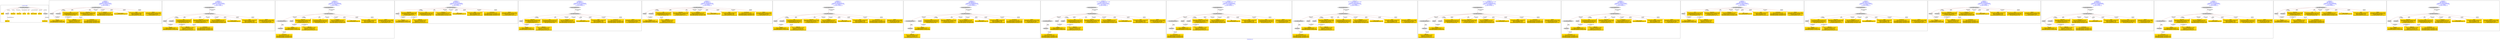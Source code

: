 digraph n0 {
fontcolor="blue"
remincross="true"
label="s29-gilcrease.csv"
subgraph cluster_0 {
label="1-correct model"
n2[style="filled",color="white",fillcolor="lightgray",label="CulturalHeritageObject1"];
n3[shape="plaintext",style="filled",fillcolor="gold",label="Dated"];
n4[style="filled",color="white",fillcolor="lightgray",label="Person1"];
n5[shape="plaintext",style="filled",fillcolor="gold",label="Description"];
n6[shape="plaintext",style="filled",fillcolor="gold",label="Dimensions"];
n7[shape="plaintext",style="filled",fillcolor="gold",label="Medium"];
n8[shape="plaintext",style="filled",fillcolor="gold",label="Title"];
n9[shape="plaintext",style="filled",fillcolor="gold",label="Object Number"];
n10[shape="plaintext",style="filled",fillcolor="gold",label="ObjectID"];
n11[style="filled",color="white",fillcolor="lightgray",label="Concept1"];
n12[shape="plaintext",style="filled",fillcolor="gold",label="Alpha Sort"];
n13[shape="plaintext",style="filled",fillcolor="gold",label="Classification"];
}
subgraph cluster_1 {
label="candidate 0\nlink coherence:1.0\nnode coherence:1.0\nconfidence:0.5190922557334037\nmapping score:0.617475196355579\ncost:10.99998\n-precision:0.55-recall:0.55"
n15[style="filled",color="white",fillcolor="lightgray",label="CulturalHeritageObject1"];
n16[style="filled",color="white",fillcolor="lightgray",label="Person1"];
n17[style="filled",color="white",fillcolor="lightgray",label="Document1"];
n18[shape="plaintext",style="filled",fillcolor="gold",label="Title\n[CulturalHeritageObject,description,0.334]\n[CulturalHeritageObject,title,0.265]\n[CulturalHeritageObject,provenance,0.207]\n[Document,classLink,0.194]"];
n19[shape="plaintext",style="filled",fillcolor="gold",label="ObjectID\n[Person,dateOfDeath,0.837]\n[CulturalHeritageObject,created,0.083]\n[CulturalHeritageObject,provenance,0.08]"];
n20[shape="plaintext",style="filled",fillcolor="gold",label="Description\n[CulturalHeritageObject,description,0.451]\n[CulturalHeritageObject,medium,0.256]\n[Document,classLink,0.152]\n[CulturalHeritageObject,title,0.141]"];
n21[shape="plaintext",style="filled",fillcolor="gold",label="Dimensions\n[CulturalHeritageObject,extent,0.927]\n[Person,nameOfThePerson,0.057]\n[CulturalHeritageObject,provenance,0.009]\n[CulturalHeritageObject,description,0.007]"];
n22[shape="plaintext",style="filled",fillcolor="gold",label="Alpha Sort\n[Person,nameOfThePerson,0.484]\n[Document,classLink,0.243]\n[WebResource,classLink,0.162]\n[CulturalHeritageObject,provenance,0.112]"];
n23[shape="plaintext",style="filled",fillcolor="gold",label="Object Number\n[CulturalHeritageObject,extent,1.0]"];
n24[shape="plaintext",style="filled",fillcolor="gold",label="Dated\n[CulturalHeritageObject,created,0.425]\n[Person,dateOfDeath,0.299]\n[Person,dateOfBirth,0.236]\n[CulturalHeritageObject,description,0.04]"];
n25[shape="plaintext",style="filled",fillcolor="gold",label="Classification\n[Document,classLink,0.264]\n[CulturalHeritageObject,provenance,0.263]\n[CulturalHeritageObject,rightsHolder,0.241]\n[CulturalHeritageObject,description,0.232]"];
n26[shape="plaintext",style="filled",fillcolor="gold",label="Medium\n[CulturalHeritageObject,medium,0.938]\n[CulturalHeritageObject,description,0.052]\n[Concept,prefLabel,0.005]\n[CulturalHeritageObject,extent,0.005]"];
}
subgraph cluster_2 {
label="candidate 1\nlink coherence:1.0\nnode coherence:1.0\nconfidence:0.5190922557334037\nmapping score:0.617475196355579\ncost:11.99998\n-precision:0.5-recall:0.55"
n28[style="filled",color="white",fillcolor="lightgray",label="CulturalHeritageObject1"];
n29[style="filled",color="white",fillcolor="lightgray",label="Person1"];
n30[style="filled",color="white",fillcolor="lightgray",label="Document1"];
n31[style="filled",color="white",fillcolor="lightgray",label="EuropeanaAggregation1"];
n32[shape="plaintext",style="filled",fillcolor="gold",label="Title\n[CulturalHeritageObject,description,0.334]\n[CulturalHeritageObject,title,0.265]\n[CulturalHeritageObject,provenance,0.207]\n[Document,classLink,0.194]"];
n33[shape="plaintext",style="filled",fillcolor="gold",label="ObjectID\n[Person,dateOfDeath,0.837]\n[CulturalHeritageObject,created,0.083]\n[CulturalHeritageObject,provenance,0.08]"];
n34[shape="plaintext",style="filled",fillcolor="gold",label="Description\n[CulturalHeritageObject,description,0.451]\n[CulturalHeritageObject,medium,0.256]\n[Document,classLink,0.152]\n[CulturalHeritageObject,title,0.141]"];
n35[shape="plaintext",style="filled",fillcolor="gold",label="Dimensions\n[CulturalHeritageObject,extent,0.927]\n[Person,nameOfThePerson,0.057]\n[CulturalHeritageObject,provenance,0.009]\n[CulturalHeritageObject,description,0.007]"];
n36[shape="plaintext",style="filled",fillcolor="gold",label="Alpha Sort\n[Person,nameOfThePerson,0.484]\n[Document,classLink,0.243]\n[WebResource,classLink,0.162]\n[CulturalHeritageObject,provenance,0.112]"];
n37[shape="plaintext",style="filled",fillcolor="gold",label="Object Number\n[CulturalHeritageObject,extent,1.0]"];
n38[shape="plaintext",style="filled",fillcolor="gold",label="Dated\n[CulturalHeritageObject,created,0.425]\n[Person,dateOfDeath,0.299]\n[Person,dateOfBirth,0.236]\n[CulturalHeritageObject,description,0.04]"];
n39[shape="plaintext",style="filled",fillcolor="gold",label="Classification\n[Document,classLink,0.264]\n[CulturalHeritageObject,provenance,0.263]\n[CulturalHeritageObject,rightsHolder,0.241]\n[CulturalHeritageObject,description,0.232]"];
n40[shape="plaintext",style="filled",fillcolor="gold",label="Medium\n[CulturalHeritageObject,medium,0.938]\n[CulturalHeritageObject,description,0.052]\n[Concept,prefLabel,0.005]\n[CulturalHeritageObject,extent,0.005]"];
}
subgraph cluster_3 {
label="candidate 10\nlink coherence:1.0\nnode coherence:1.0\nconfidence:0.4923225949840356\nmapping score:0.6085519761057896\ncost:12.99998\n-precision:0.31-recall:0.36"
n42[style="filled",color="white",fillcolor="lightgray",label="CulturalHeritageObject1"];
n43[style="filled",color="white",fillcolor="lightgray",label="CulturalHeritageObject2"];
n44[style="filled",color="white",fillcolor="lightgray",label="Person1"];
n45[style="filled",color="white",fillcolor="lightgray",label="Document2"];
n46[style="filled",color="white",fillcolor="lightgray",label="EuropeanaAggregation1"];
n47[shape="plaintext",style="filled",fillcolor="gold",label="Description\n[CulturalHeritageObject,description,0.451]\n[CulturalHeritageObject,medium,0.256]\n[Document,classLink,0.152]\n[CulturalHeritageObject,title,0.141]"];
n48[shape="plaintext",style="filled",fillcolor="gold",label="ObjectID\n[Person,dateOfDeath,0.837]\n[CulturalHeritageObject,created,0.083]\n[CulturalHeritageObject,provenance,0.08]"];
n49[shape="plaintext",style="filled",fillcolor="gold",label="Title\n[CulturalHeritageObject,description,0.334]\n[CulturalHeritageObject,title,0.265]\n[CulturalHeritageObject,provenance,0.207]\n[Document,classLink,0.194]"];
n50[shape="plaintext",style="filled",fillcolor="gold",label="Dimensions\n[CulturalHeritageObject,extent,0.927]\n[Person,nameOfThePerson,0.057]\n[CulturalHeritageObject,provenance,0.009]\n[CulturalHeritageObject,description,0.007]"];
n51[shape="plaintext",style="filled",fillcolor="gold",label="Alpha Sort\n[Person,nameOfThePerson,0.484]\n[Document,classLink,0.243]\n[WebResource,classLink,0.162]\n[CulturalHeritageObject,provenance,0.112]"];
n52[shape="plaintext",style="filled",fillcolor="gold",label="Classification\n[Document,classLink,0.264]\n[CulturalHeritageObject,provenance,0.263]\n[CulturalHeritageObject,rightsHolder,0.241]\n[CulturalHeritageObject,description,0.232]"];
n53[shape="plaintext",style="filled",fillcolor="gold",label="Object Number\n[CulturalHeritageObject,extent,1.0]"];
n54[shape="plaintext",style="filled",fillcolor="gold",label="Dated\n[CulturalHeritageObject,created,0.425]\n[Person,dateOfDeath,0.299]\n[Person,dateOfBirth,0.236]\n[CulturalHeritageObject,description,0.04]"];
n55[shape="plaintext",style="filled",fillcolor="gold",label="Medium\n[CulturalHeritageObject,medium,0.938]\n[CulturalHeritageObject,description,0.052]\n[Concept,prefLabel,0.005]\n[CulturalHeritageObject,extent,0.005]"];
}
subgraph cluster_4 {
label="candidate 11\nlink coherence:1.0\nnode coherence:1.0\nconfidence:0.49227159133548465\nmapping score:0.6270534934081246\ncost:9.99998\n-precision:0.4-recall:0.36"
n57[style="filled",color="white",fillcolor="lightgray",label="CulturalHeritageObject1"];
n58[style="filled",color="white",fillcolor="lightgray",label="Person1"];
n59[shape="plaintext",style="filled",fillcolor="gold",label="Description\n[CulturalHeritageObject,description,0.451]\n[CulturalHeritageObject,medium,0.256]\n[Document,classLink,0.152]\n[CulturalHeritageObject,title,0.141]"];
n60[shape="plaintext",style="filled",fillcolor="gold",label="ObjectID\n[Person,dateOfDeath,0.837]\n[CulturalHeritageObject,created,0.083]\n[CulturalHeritageObject,provenance,0.08]"];
n61[shape="plaintext",style="filled",fillcolor="gold",label="Title\n[CulturalHeritageObject,description,0.334]\n[CulturalHeritageObject,title,0.265]\n[CulturalHeritageObject,provenance,0.207]\n[Document,classLink,0.194]"];
n62[shape="plaintext",style="filled",fillcolor="gold",label="Dimensions\n[CulturalHeritageObject,extent,0.927]\n[Person,nameOfThePerson,0.057]\n[CulturalHeritageObject,provenance,0.009]\n[CulturalHeritageObject,description,0.007]"];
n63[shape="plaintext",style="filled",fillcolor="gold",label="Alpha Sort\n[Person,nameOfThePerson,0.484]\n[Document,classLink,0.243]\n[WebResource,classLink,0.162]\n[CulturalHeritageObject,provenance,0.112]"];
n64[shape="plaintext",style="filled",fillcolor="gold",label="Object Number\n[CulturalHeritageObject,extent,1.0]"];
n65[shape="plaintext",style="filled",fillcolor="gold",label="Dated\n[CulturalHeritageObject,created,0.425]\n[Person,dateOfDeath,0.299]\n[Person,dateOfBirth,0.236]\n[CulturalHeritageObject,description,0.04]"];
n66[shape="plaintext",style="filled",fillcolor="gold",label="Classification\n[Document,classLink,0.264]\n[CulturalHeritageObject,provenance,0.263]\n[CulturalHeritageObject,rightsHolder,0.241]\n[CulturalHeritageObject,description,0.232]"];
n67[shape="plaintext",style="filled",fillcolor="gold",label="Medium\n[CulturalHeritageObject,medium,0.938]\n[CulturalHeritageObject,description,0.052]\n[Concept,prefLabel,0.005]\n[CulturalHeritageObject,extent,0.005]"];
}
subgraph cluster_5 {
label="candidate 12\nlink coherence:1.0\nnode coherence:1.0\nconfidence:0.49227159133548465\nmapping score:0.6270534934081246\ncost:10.99998\n-precision:0.36-recall:0.36"
n69[style="filled",color="white",fillcolor="lightgray",label="CulturalHeritageObject1"];
n70[style="filled",color="white",fillcolor="lightgray",label="Person1"];
n71[style="filled",color="white",fillcolor="lightgray",label="EuropeanaAggregation1"];
n72[shape="plaintext",style="filled",fillcolor="gold",label="Description\n[CulturalHeritageObject,description,0.451]\n[CulturalHeritageObject,medium,0.256]\n[Document,classLink,0.152]\n[CulturalHeritageObject,title,0.141]"];
n73[shape="plaintext",style="filled",fillcolor="gold",label="ObjectID\n[Person,dateOfDeath,0.837]\n[CulturalHeritageObject,created,0.083]\n[CulturalHeritageObject,provenance,0.08]"];
n74[shape="plaintext",style="filled",fillcolor="gold",label="Title\n[CulturalHeritageObject,description,0.334]\n[CulturalHeritageObject,title,0.265]\n[CulturalHeritageObject,provenance,0.207]\n[Document,classLink,0.194]"];
n75[shape="plaintext",style="filled",fillcolor="gold",label="Dimensions\n[CulturalHeritageObject,extent,0.927]\n[Person,nameOfThePerson,0.057]\n[CulturalHeritageObject,provenance,0.009]\n[CulturalHeritageObject,description,0.007]"];
n76[shape="plaintext",style="filled",fillcolor="gold",label="Alpha Sort\n[Person,nameOfThePerson,0.484]\n[Document,classLink,0.243]\n[WebResource,classLink,0.162]\n[CulturalHeritageObject,provenance,0.112]"];
n77[shape="plaintext",style="filled",fillcolor="gold",label="Object Number\n[CulturalHeritageObject,extent,1.0]"];
n78[shape="plaintext",style="filled",fillcolor="gold",label="Dated\n[CulturalHeritageObject,created,0.425]\n[Person,dateOfDeath,0.299]\n[Person,dateOfBirth,0.236]\n[CulturalHeritageObject,description,0.04]"];
n79[shape="plaintext",style="filled",fillcolor="gold",label="Classification\n[Document,classLink,0.264]\n[CulturalHeritageObject,provenance,0.263]\n[CulturalHeritageObject,rightsHolder,0.241]\n[CulturalHeritageObject,description,0.232]"];
n80[shape="plaintext",style="filled",fillcolor="gold",label="Medium\n[CulturalHeritageObject,medium,0.938]\n[CulturalHeritageObject,description,0.052]\n[Concept,prefLabel,0.005]\n[CulturalHeritageObject,extent,0.005]"];
}
subgraph cluster_6 {
label="candidate 13\nlink coherence:1.0\nnode coherence:1.0\nconfidence:0.4921904813032495\nmapping score:0.6085079382121943\ncost:10.99998\n-precision:0.45-recall:0.45"
n82[style="filled",color="white",fillcolor="lightgray",label="CulturalHeritageObject1"];
n83[style="filled",color="white",fillcolor="lightgray",label="Person1"];
n84[style="filled",color="white",fillcolor="lightgray",label="Document1"];
n85[shape="plaintext",style="filled",fillcolor="gold",label="Title\n[CulturalHeritageObject,description,0.334]\n[CulturalHeritageObject,title,0.265]\n[CulturalHeritageObject,provenance,0.207]\n[Document,classLink,0.194]"];
n86[shape="plaintext",style="filled",fillcolor="gold",label="ObjectID\n[Person,dateOfDeath,0.837]\n[CulturalHeritageObject,created,0.083]\n[CulturalHeritageObject,provenance,0.08]"];
n87[shape="plaintext",style="filled",fillcolor="gold",label="Description\n[CulturalHeritageObject,description,0.451]\n[CulturalHeritageObject,medium,0.256]\n[Document,classLink,0.152]\n[CulturalHeritageObject,title,0.141]"];
n88[shape="plaintext",style="filled",fillcolor="gold",label="Dimensions\n[CulturalHeritageObject,extent,0.927]\n[Person,nameOfThePerson,0.057]\n[CulturalHeritageObject,provenance,0.009]\n[CulturalHeritageObject,description,0.007]"];
n89[shape="plaintext",style="filled",fillcolor="gold",label="Object Number\n[CulturalHeritageObject,extent,1.0]"];
n90[shape="plaintext",style="filled",fillcolor="gold",label="Dated\n[CulturalHeritageObject,created,0.425]\n[Person,dateOfDeath,0.299]\n[Person,dateOfBirth,0.236]\n[CulturalHeritageObject,description,0.04]"];
n91[shape="plaintext",style="filled",fillcolor="gold",label="Classification\n[Document,classLink,0.264]\n[CulturalHeritageObject,provenance,0.263]\n[CulturalHeritageObject,rightsHolder,0.241]\n[CulturalHeritageObject,description,0.232]"];
n92[shape="plaintext",style="filled",fillcolor="gold",label="Medium\n[CulturalHeritageObject,medium,0.938]\n[CulturalHeritageObject,description,0.052]\n[Concept,prefLabel,0.005]\n[CulturalHeritageObject,extent,0.005]"];
n93[shape="plaintext",style="filled",fillcolor="gold",label="Alpha Sort\n[Person,nameOfThePerson,0.484]\n[Document,classLink,0.243]\n[WebResource,classLink,0.162]\n[CulturalHeritageObject,provenance,0.112]"];
}
subgraph cluster_7 {
label="candidate 14\nlink coherence:1.0\nnode coherence:1.0\nconfidence:0.4921904813032495\nmapping score:0.6085079382121943\ncost:11.99998\n-precision:0.42-recall:0.45"
n95[style="filled",color="white",fillcolor="lightgray",label="CulturalHeritageObject1"];
n96[style="filled",color="white",fillcolor="lightgray",label="Person1"];
n97[style="filled",color="white",fillcolor="lightgray",label="Document1"];
n98[style="filled",color="white",fillcolor="lightgray",label="EuropeanaAggregation1"];
n99[shape="plaintext",style="filled",fillcolor="gold",label="Title\n[CulturalHeritageObject,description,0.334]\n[CulturalHeritageObject,title,0.265]\n[CulturalHeritageObject,provenance,0.207]\n[Document,classLink,0.194]"];
n100[shape="plaintext",style="filled",fillcolor="gold",label="ObjectID\n[Person,dateOfDeath,0.837]\n[CulturalHeritageObject,created,0.083]\n[CulturalHeritageObject,provenance,0.08]"];
n101[shape="plaintext",style="filled",fillcolor="gold",label="Description\n[CulturalHeritageObject,description,0.451]\n[CulturalHeritageObject,medium,0.256]\n[Document,classLink,0.152]\n[CulturalHeritageObject,title,0.141]"];
n102[shape="plaintext",style="filled",fillcolor="gold",label="Dimensions\n[CulturalHeritageObject,extent,0.927]\n[Person,nameOfThePerson,0.057]\n[CulturalHeritageObject,provenance,0.009]\n[CulturalHeritageObject,description,0.007]"];
n103[shape="plaintext",style="filled",fillcolor="gold",label="Object Number\n[CulturalHeritageObject,extent,1.0]"];
n104[shape="plaintext",style="filled",fillcolor="gold",label="Dated\n[CulturalHeritageObject,created,0.425]\n[Person,dateOfDeath,0.299]\n[Person,dateOfBirth,0.236]\n[CulturalHeritageObject,description,0.04]"];
n105[shape="plaintext",style="filled",fillcolor="gold",label="Classification\n[Document,classLink,0.264]\n[CulturalHeritageObject,provenance,0.263]\n[CulturalHeritageObject,rightsHolder,0.241]\n[CulturalHeritageObject,description,0.232]"];
n106[shape="plaintext",style="filled",fillcolor="gold",label="Medium\n[CulturalHeritageObject,medium,0.938]\n[CulturalHeritageObject,description,0.052]\n[Concept,prefLabel,0.005]\n[CulturalHeritageObject,extent,0.005]"];
n107[shape="plaintext",style="filled",fillcolor="gold",label="Alpha Sort\n[Person,nameOfThePerson,0.484]\n[Document,classLink,0.243]\n[WebResource,classLink,0.162]\n[CulturalHeritageObject,provenance,0.112]"];
}
subgraph cluster_8 {
label="candidate 15\nlink coherence:1.0\nnode coherence:1.0\nconfidence:0.4921904813032495\nmapping score:0.6085079382121943\ncost:12.99998\n-precision:0.38-recall:0.45"
n109[style="filled",color="white",fillcolor="lightgray",label="CulturalHeritageObject1"];
n110[style="filled",color="white",fillcolor="lightgray",label="CulturalHeritageObject2"];
n111[style="filled",color="white",fillcolor="lightgray",label="Person1"];
n112[style="filled",color="white",fillcolor="lightgray",label="Document2"];
n113[style="filled",color="white",fillcolor="lightgray",label="EuropeanaAggregation1"];
n114[shape="plaintext",style="filled",fillcolor="gold",label="Title\n[CulturalHeritageObject,description,0.334]\n[CulturalHeritageObject,title,0.265]\n[CulturalHeritageObject,provenance,0.207]\n[Document,classLink,0.194]"];
n115[shape="plaintext",style="filled",fillcolor="gold",label="ObjectID\n[Person,dateOfDeath,0.837]\n[CulturalHeritageObject,created,0.083]\n[CulturalHeritageObject,provenance,0.08]"];
n116[shape="plaintext",style="filled",fillcolor="gold",label="Description\n[CulturalHeritageObject,description,0.451]\n[CulturalHeritageObject,medium,0.256]\n[Document,classLink,0.152]\n[CulturalHeritageObject,title,0.141]"];
n117[shape="plaintext",style="filled",fillcolor="gold",label="Dimensions\n[CulturalHeritageObject,extent,0.927]\n[Person,nameOfThePerson,0.057]\n[CulturalHeritageObject,provenance,0.009]\n[CulturalHeritageObject,description,0.007]"];
n118[shape="plaintext",style="filled",fillcolor="gold",label="Object Number\n[CulturalHeritageObject,extent,1.0]"];
n119[shape="plaintext",style="filled",fillcolor="gold",label="Alpha Sort\n[Person,nameOfThePerson,0.484]\n[Document,classLink,0.243]\n[WebResource,classLink,0.162]\n[CulturalHeritageObject,provenance,0.112]"];
n120[shape="plaintext",style="filled",fillcolor="gold",label="Dated\n[CulturalHeritageObject,created,0.425]\n[Person,dateOfDeath,0.299]\n[Person,dateOfBirth,0.236]\n[CulturalHeritageObject,description,0.04]"];
n121[shape="plaintext",style="filled",fillcolor="gold",label="Classification\n[Document,classLink,0.264]\n[CulturalHeritageObject,provenance,0.263]\n[CulturalHeritageObject,rightsHolder,0.241]\n[CulturalHeritageObject,description,0.232]"];
n122[shape="plaintext",style="filled",fillcolor="gold",label="Medium\n[CulturalHeritageObject,medium,0.938]\n[CulturalHeritageObject,description,0.052]\n[Concept,prefLabel,0.005]\n[CulturalHeritageObject,extent,0.005]"];
}
subgraph cluster_9 {
label="candidate 16\nlink coherence:0.9285714285714286\nnode coherence:1.0\nconfidence:0.5190922557334037\nmapping score:0.617475196355579\ncost:13.99998\n-precision:0.43-recall:0.55"
n124[style="filled",color="white",fillcolor="lightgray",label="CulturalHeritageObject1"];
n125[style="filled",color="white",fillcolor="lightgray",label="CulturalHeritageObject2"];
n126[style="filled",color="white",fillcolor="lightgray",label="Person1"];
n127[style="filled",color="white",fillcolor="lightgray",label="Concept1"];
n128[style="filled",color="white",fillcolor="lightgray",label="Document2"];
n129[style="filled",color="white",fillcolor="lightgray",label="EuropeanaAggregation1"];
n130[shape="plaintext",style="filled",fillcolor="gold",label="Title\n[CulturalHeritageObject,description,0.334]\n[CulturalHeritageObject,title,0.265]\n[CulturalHeritageObject,provenance,0.207]\n[Document,classLink,0.194]"];
n131[shape="plaintext",style="filled",fillcolor="gold",label="ObjectID\n[Person,dateOfDeath,0.837]\n[CulturalHeritageObject,created,0.083]\n[CulturalHeritageObject,provenance,0.08]"];
n132[shape="plaintext",style="filled",fillcolor="gold",label="Description\n[CulturalHeritageObject,description,0.451]\n[CulturalHeritageObject,medium,0.256]\n[Document,classLink,0.152]\n[CulturalHeritageObject,title,0.141]"];
n133[shape="plaintext",style="filled",fillcolor="gold",label="Dimensions\n[CulturalHeritageObject,extent,0.927]\n[Person,nameOfThePerson,0.057]\n[CulturalHeritageObject,provenance,0.009]\n[CulturalHeritageObject,description,0.007]"];
n134[shape="plaintext",style="filled",fillcolor="gold",label="Alpha Sort\n[Person,nameOfThePerson,0.484]\n[Document,classLink,0.243]\n[WebResource,classLink,0.162]\n[CulturalHeritageObject,provenance,0.112]"];
n135[shape="plaintext",style="filled",fillcolor="gold",label="Classification\n[Document,classLink,0.264]\n[CulturalHeritageObject,provenance,0.263]\n[CulturalHeritageObject,rightsHolder,0.241]\n[CulturalHeritageObject,description,0.232]"];
n136[shape="plaintext",style="filled",fillcolor="gold",label="Object Number\n[CulturalHeritageObject,extent,1.0]"];
n137[shape="plaintext",style="filled",fillcolor="gold",label="Dated\n[CulturalHeritageObject,created,0.425]\n[Person,dateOfDeath,0.299]\n[Person,dateOfBirth,0.236]\n[CulturalHeritageObject,description,0.04]"];
n138[shape="plaintext",style="filled",fillcolor="gold",label="Medium\n[CulturalHeritageObject,medium,0.938]\n[CulturalHeritageObject,description,0.052]\n[Concept,prefLabel,0.005]\n[CulturalHeritageObject,extent,0.005]"];
}
subgraph cluster_10 {
label="candidate 17\nlink coherence:0.9285714285714286\nnode coherence:1.0\nconfidence:0.5126760306248963\nmapping score:0.6153364546527432\ncost:13.99998\n-precision:0.36-recall:0.45"
n140[style="filled",color="white",fillcolor="lightgray",label="CulturalHeritageObject1"];
n141[style="filled",color="white",fillcolor="lightgray",label="CulturalHeritageObject2"];
n142[style="filled",color="white",fillcolor="lightgray",label="Person1"];
n143[style="filled",color="white",fillcolor="lightgray",label="Concept1"];
n144[style="filled",color="white",fillcolor="lightgray",label="Document2"];
n145[style="filled",color="white",fillcolor="lightgray",label="EuropeanaAggregation1"];
n146[shape="plaintext",style="filled",fillcolor="gold",label="ObjectID\n[Person,dateOfDeath,0.837]\n[CulturalHeritageObject,created,0.083]\n[CulturalHeritageObject,provenance,0.08]"];
n147[shape="plaintext",style="filled",fillcolor="gold",label="Description\n[CulturalHeritageObject,description,0.451]\n[CulturalHeritageObject,medium,0.256]\n[Document,classLink,0.152]\n[CulturalHeritageObject,title,0.141]"];
n148[shape="plaintext",style="filled",fillcolor="gold",label="Dimensions\n[CulturalHeritageObject,extent,0.927]\n[Person,nameOfThePerson,0.057]\n[CulturalHeritageObject,provenance,0.009]\n[CulturalHeritageObject,description,0.007]"];
n149[shape="plaintext",style="filled",fillcolor="gold",label="Alpha Sort\n[Person,nameOfThePerson,0.484]\n[Document,classLink,0.243]\n[WebResource,classLink,0.162]\n[CulturalHeritageObject,provenance,0.112]"];
n150[shape="plaintext",style="filled",fillcolor="gold",label="Classification\n[Document,classLink,0.264]\n[CulturalHeritageObject,provenance,0.263]\n[CulturalHeritageObject,rightsHolder,0.241]\n[CulturalHeritageObject,description,0.232]"];
n151[shape="plaintext",style="filled",fillcolor="gold",label="Object Number\n[CulturalHeritageObject,extent,1.0]"];
n152[shape="plaintext",style="filled",fillcolor="gold",label="Dated\n[CulturalHeritageObject,created,0.425]\n[Person,dateOfDeath,0.299]\n[Person,dateOfBirth,0.236]\n[CulturalHeritageObject,description,0.04]"];
n153[shape="plaintext",style="filled",fillcolor="gold",label="Title\n[CulturalHeritageObject,description,0.334]\n[CulturalHeritageObject,title,0.265]\n[CulturalHeritageObject,provenance,0.207]\n[Document,classLink,0.194]"];
n154[shape="plaintext",style="filled",fillcolor="gold",label="Medium\n[CulturalHeritageObject,medium,0.938]\n[CulturalHeritageObject,description,0.052]\n[Concept,prefLabel,0.005]\n[CulturalHeritageObject,extent,0.005]"];
}
subgraph cluster_11 {
label="candidate 18\nlink coherence:0.9285714285714286\nnode coherence:1.0\nconfidence:0.4923225949840356\nmapping score:0.6085519761057896\ncost:13.99998\n-precision:0.29-recall:0.36"
n156[style="filled",color="white",fillcolor="lightgray",label="CulturalHeritageObject1"];
n157[style="filled",color="white",fillcolor="lightgray",label="CulturalHeritageObject2"];
n158[style="filled",color="white",fillcolor="lightgray",label="Person1"];
n159[style="filled",color="white",fillcolor="lightgray",label="Concept1"];
n160[style="filled",color="white",fillcolor="lightgray",label="Document2"];
n161[style="filled",color="white",fillcolor="lightgray",label="EuropeanaAggregation1"];
n162[shape="plaintext",style="filled",fillcolor="gold",label="Description\n[CulturalHeritageObject,description,0.451]\n[CulturalHeritageObject,medium,0.256]\n[Document,classLink,0.152]\n[CulturalHeritageObject,title,0.141]"];
n163[shape="plaintext",style="filled",fillcolor="gold",label="ObjectID\n[Person,dateOfDeath,0.837]\n[CulturalHeritageObject,created,0.083]\n[CulturalHeritageObject,provenance,0.08]"];
n164[shape="plaintext",style="filled",fillcolor="gold",label="Title\n[CulturalHeritageObject,description,0.334]\n[CulturalHeritageObject,title,0.265]\n[CulturalHeritageObject,provenance,0.207]\n[Document,classLink,0.194]"];
n165[shape="plaintext",style="filled",fillcolor="gold",label="Dimensions\n[CulturalHeritageObject,extent,0.927]\n[Person,nameOfThePerson,0.057]\n[CulturalHeritageObject,provenance,0.009]\n[CulturalHeritageObject,description,0.007]"];
n166[shape="plaintext",style="filled",fillcolor="gold",label="Alpha Sort\n[Person,nameOfThePerson,0.484]\n[Document,classLink,0.243]\n[WebResource,classLink,0.162]\n[CulturalHeritageObject,provenance,0.112]"];
n167[shape="plaintext",style="filled",fillcolor="gold",label="Classification\n[Document,classLink,0.264]\n[CulturalHeritageObject,provenance,0.263]\n[CulturalHeritageObject,rightsHolder,0.241]\n[CulturalHeritageObject,description,0.232]"];
n168[shape="plaintext",style="filled",fillcolor="gold",label="Object Number\n[CulturalHeritageObject,extent,1.0]"];
n169[shape="plaintext",style="filled",fillcolor="gold",label="Dated\n[CulturalHeritageObject,created,0.425]\n[Person,dateOfDeath,0.299]\n[Person,dateOfBirth,0.236]\n[CulturalHeritageObject,description,0.04]"];
n170[shape="plaintext",style="filled",fillcolor="gold",label="Medium\n[CulturalHeritageObject,medium,0.938]\n[CulturalHeritageObject,description,0.052]\n[Concept,prefLabel,0.005]\n[CulturalHeritageObject,extent,0.005]"];
}
subgraph cluster_12 {
label="candidate 19\nlink coherence:0.9285714285714286\nnode coherence:1.0\nconfidence:0.4921904813032495\nmapping score:0.6085079382121943\ncost:13.99998\n-precision:0.36-recall:0.45"
n172[style="filled",color="white",fillcolor="lightgray",label="CulturalHeritageObject1"];
n173[style="filled",color="white",fillcolor="lightgray",label="CulturalHeritageObject2"];
n174[style="filled",color="white",fillcolor="lightgray",label="Person1"];
n175[style="filled",color="white",fillcolor="lightgray",label="Concept1"];
n176[style="filled",color="white",fillcolor="lightgray",label="Document2"];
n177[style="filled",color="white",fillcolor="lightgray",label="EuropeanaAggregation1"];
n178[shape="plaintext",style="filled",fillcolor="gold",label="Title\n[CulturalHeritageObject,description,0.334]\n[CulturalHeritageObject,title,0.265]\n[CulturalHeritageObject,provenance,0.207]\n[Document,classLink,0.194]"];
n179[shape="plaintext",style="filled",fillcolor="gold",label="ObjectID\n[Person,dateOfDeath,0.837]\n[CulturalHeritageObject,created,0.083]\n[CulturalHeritageObject,provenance,0.08]"];
n180[shape="plaintext",style="filled",fillcolor="gold",label="Description\n[CulturalHeritageObject,description,0.451]\n[CulturalHeritageObject,medium,0.256]\n[Document,classLink,0.152]\n[CulturalHeritageObject,title,0.141]"];
n181[shape="plaintext",style="filled",fillcolor="gold",label="Dimensions\n[CulturalHeritageObject,extent,0.927]\n[Person,nameOfThePerson,0.057]\n[CulturalHeritageObject,provenance,0.009]\n[CulturalHeritageObject,description,0.007]"];
n182[shape="plaintext",style="filled",fillcolor="gold",label="Object Number\n[CulturalHeritageObject,extent,1.0]"];
n183[shape="plaintext",style="filled",fillcolor="gold",label="Alpha Sort\n[Person,nameOfThePerson,0.484]\n[Document,classLink,0.243]\n[WebResource,classLink,0.162]\n[CulturalHeritageObject,provenance,0.112]"];
n184[shape="plaintext",style="filled",fillcolor="gold",label="Dated\n[CulturalHeritageObject,created,0.425]\n[Person,dateOfDeath,0.299]\n[Person,dateOfBirth,0.236]\n[CulturalHeritageObject,description,0.04]"];
n185[shape="plaintext",style="filled",fillcolor="gold",label="Classification\n[Document,classLink,0.264]\n[CulturalHeritageObject,provenance,0.263]\n[CulturalHeritageObject,rightsHolder,0.241]\n[CulturalHeritageObject,description,0.232]"];
n186[shape="plaintext",style="filled",fillcolor="gold",label="Medium\n[CulturalHeritageObject,medium,0.938]\n[CulturalHeritageObject,description,0.052]\n[Concept,prefLabel,0.005]\n[CulturalHeritageObject,extent,0.005]"];
}
subgraph cluster_13 {
label="candidate 2\nlink coherence:1.0\nnode coherence:1.0\nconfidence:0.5190922557334037\nmapping score:0.617475196355579\ncost:12.99998\n-precision:0.46-recall:0.55"
n188[style="filled",color="white",fillcolor="lightgray",label="CulturalHeritageObject1"];
n189[style="filled",color="white",fillcolor="lightgray",label="CulturalHeritageObject2"];
n190[style="filled",color="white",fillcolor="lightgray",label="Person1"];
n191[style="filled",color="white",fillcolor="lightgray",label="Document2"];
n192[style="filled",color="white",fillcolor="lightgray",label="EuropeanaAggregation1"];
n193[shape="plaintext",style="filled",fillcolor="gold",label="Title\n[CulturalHeritageObject,description,0.334]\n[CulturalHeritageObject,title,0.265]\n[CulturalHeritageObject,provenance,0.207]\n[Document,classLink,0.194]"];
n194[shape="plaintext",style="filled",fillcolor="gold",label="ObjectID\n[Person,dateOfDeath,0.837]\n[CulturalHeritageObject,created,0.083]\n[CulturalHeritageObject,provenance,0.08]"];
n195[shape="plaintext",style="filled",fillcolor="gold",label="Description\n[CulturalHeritageObject,description,0.451]\n[CulturalHeritageObject,medium,0.256]\n[Document,classLink,0.152]\n[CulturalHeritageObject,title,0.141]"];
n196[shape="plaintext",style="filled",fillcolor="gold",label="Dimensions\n[CulturalHeritageObject,extent,0.927]\n[Person,nameOfThePerson,0.057]\n[CulturalHeritageObject,provenance,0.009]\n[CulturalHeritageObject,description,0.007]"];
n197[shape="plaintext",style="filled",fillcolor="gold",label="Alpha Sort\n[Person,nameOfThePerson,0.484]\n[Document,classLink,0.243]\n[WebResource,classLink,0.162]\n[CulturalHeritageObject,provenance,0.112]"];
n198[shape="plaintext",style="filled",fillcolor="gold",label="Classification\n[Document,classLink,0.264]\n[CulturalHeritageObject,provenance,0.263]\n[CulturalHeritageObject,rightsHolder,0.241]\n[CulturalHeritageObject,description,0.232]"];
n199[shape="plaintext",style="filled",fillcolor="gold",label="Object Number\n[CulturalHeritageObject,extent,1.0]"];
n200[shape="plaintext",style="filled",fillcolor="gold",label="Dated\n[CulturalHeritageObject,created,0.425]\n[Person,dateOfDeath,0.299]\n[Person,dateOfBirth,0.236]\n[CulturalHeritageObject,description,0.04]"];
n201[shape="plaintext",style="filled",fillcolor="gold",label="Medium\n[CulturalHeritageObject,medium,0.938]\n[CulturalHeritageObject,description,0.052]\n[Concept,prefLabel,0.005]\n[CulturalHeritageObject,extent,0.005]"];
}
subgraph cluster_14 {
label="candidate 3\nlink coherence:1.0\nnode coherence:1.0\nconfidence:0.5190412520848527\nmapping score:0.6359767136579139\ncost:9.99998\n-precision:0.6-recall:0.55"
n203[style="filled",color="white",fillcolor="lightgray",label="CulturalHeritageObject1"];
n204[style="filled",color="white",fillcolor="lightgray",label="Person1"];
n205[shape="plaintext",style="filled",fillcolor="gold",label="Title\n[CulturalHeritageObject,description,0.334]\n[CulturalHeritageObject,title,0.265]\n[CulturalHeritageObject,provenance,0.207]\n[Document,classLink,0.194]"];
n206[shape="plaintext",style="filled",fillcolor="gold",label="ObjectID\n[Person,dateOfDeath,0.837]\n[CulturalHeritageObject,created,0.083]\n[CulturalHeritageObject,provenance,0.08]"];
n207[shape="plaintext",style="filled",fillcolor="gold",label="Description\n[CulturalHeritageObject,description,0.451]\n[CulturalHeritageObject,medium,0.256]\n[Document,classLink,0.152]\n[CulturalHeritageObject,title,0.141]"];
n208[shape="plaintext",style="filled",fillcolor="gold",label="Dimensions\n[CulturalHeritageObject,extent,0.927]\n[Person,nameOfThePerson,0.057]\n[CulturalHeritageObject,provenance,0.009]\n[CulturalHeritageObject,description,0.007]"];
n209[shape="plaintext",style="filled",fillcolor="gold",label="Alpha Sort\n[Person,nameOfThePerson,0.484]\n[Document,classLink,0.243]\n[WebResource,classLink,0.162]\n[CulturalHeritageObject,provenance,0.112]"];
n210[shape="plaintext",style="filled",fillcolor="gold",label="Object Number\n[CulturalHeritageObject,extent,1.0]"];
n211[shape="plaintext",style="filled",fillcolor="gold",label="Dated\n[CulturalHeritageObject,created,0.425]\n[Person,dateOfDeath,0.299]\n[Person,dateOfBirth,0.236]\n[CulturalHeritageObject,description,0.04]"];
n212[shape="plaintext",style="filled",fillcolor="gold",label="Classification\n[Document,classLink,0.264]\n[CulturalHeritageObject,provenance,0.263]\n[CulturalHeritageObject,rightsHolder,0.241]\n[CulturalHeritageObject,description,0.232]"];
n213[shape="plaintext",style="filled",fillcolor="gold",label="Medium\n[CulturalHeritageObject,medium,0.938]\n[CulturalHeritageObject,description,0.052]\n[Concept,prefLabel,0.005]\n[CulturalHeritageObject,extent,0.005]"];
}
subgraph cluster_15 {
label="candidate 4\nlink coherence:1.0\nnode coherence:1.0\nconfidence:0.5190412520848527\nmapping score:0.6359767136579139\ncost:10.99998\n-precision:0.55-recall:0.55"
n215[style="filled",color="white",fillcolor="lightgray",label="CulturalHeritageObject1"];
n216[style="filled",color="white",fillcolor="lightgray",label="Person1"];
n217[style="filled",color="white",fillcolor="lightgray",label="EuropeanaAggregation1"];
n218[shape="plaintext",style="filled",fillcolor="gold",label="Title\n[CulturalHeritageObject,description,0.334]\n[CulturalHeritageObject,title,0.265]\n[CulturalHeritageObject,provenance,0.207]\n[Document,classLink,0.194]"];
n219[shape="plaintext",style="filled",fillcolor="gold",label="ObjectID\n[Person,dateOfDeath,0.837]\n[CulturalHeritageObject,created,0.083]\n[CulturalHeritageObject,provenance,0.08]"];
n220[shape="plaintext",style="filled",fillcolor="gold",label="Description\n[CulturalHeritageObject,description,0.451]\n[CulturalHeritageObject,medium,0.256]\n[Document,classLink,0.152]\n[CulturalHeritageObject,title,0.141]"];
n221[shape="plaintext",style="filled",fillcolor="gold",label="Dimensions\n[CulturalHeritageObject,extent,0.927]\n[Person,nameOfThePerson,0.057]\n[CulturalHeritageObject,provenance,0.009]\n[CulturalHeritageObject,description,0.007]"];
n222[shape="plaintext",style="filled",fillcolor="gold",label="Alpha Sort\n[Person,nameOfThePerson,0.484]\n[Document,classLink,0.243]\n[WebResource,classLink,0.162]\n[CulturalHeritageObject,provenance,0.112]"];
n223[shape="plaintext",style="filled",fillcolor="gold",label="Object Number\n[CulturalHeritageObject,extent,1.0]"];
n224[shape="plaintext",style="filled",fillcolor="gold",label="Dated\n[CulturalHeritageObject,created,0.425]\n[Person,dateOfDeath,0.299]\n[Person,dateOfBirth,0.236]\n[CulturalHeritageObject,description,0.04]"];
n225[shape="plaintext",style="filled",fillcolor="gold",label="Classification\n[Document,classLink,0.264]\n[CulturalHeritageObject,provenance,0.263]\n[CulturalHeritageObject,rightsHolder,0.241]\n[CulturalHeritageObject,description,0.232]"];
n226[shape="plaintext",style="filled",fillcolor="gold",label="Medium\n[CulturalHeritageObject,medium,0.938]\n[CulturalHeritageObject,description,0.052]\n[Concept,prefLabel,0.005]\n[CulturalHeritageObject,extent,0.005]"];
}
subgraph cluster_16 {
label="candidate 5\nlink coherence:1.0\nnode coherence:1.0\nconfidence:0.5126760306248963\nmapping score:0.6153364546527432\ncost:10.99998\n-precision:0.45-recall:0.45"
n228[style="filled",color="white",fillcolor="lightgray",label="CulturalHeritageObject1"];
n229[style="filled",color="white",fillcolor="lightgray",label="Person1"];
n230[style="filled",color="white",fillcolor="lightgray",label="Document1"];
n231[shape="plaintext",style="filled",fillcolor="gold",label="ObjectID\n[Person,dateOfDeath,0.837]\n[CulturalHeritageObject,created,0.083]\n[CulturalHeritageObject,provenance,0.08]"];
n232[shape="plaintext",style="filled",fillcolor="gold",label="Description\n[CulturalHeritageObject,description,0.451]\n[CulturalHeritageObject,medium,0.256]\n[Document,classLink,0.152]\n[CulturalHeritageObject,title,0.141]"];
n233[shape="plaintext",style="filled",fillcolor="gold",label="Dimensions\n[CulturalHeritageObject,extent,0.927]\n[Person,nameOfThePerson,0.057]\n[CulturalHeritageObject,provenance,0.009]\n[CulturalHeritageObject,description,0.007]"];
n234[shape="plaintext",style="filled",fillcolor="gold",label="Alpha Sort\n[Person,nameOfThePerson,0.484]\n[Document,classLink,0.243]\n[WebResource,classLink,0.162]\n[CulturalHeritageObject,provenance,0.112]"];
n235[shape="plaintext",style="filled",fillcolor="gold",label="Object Number\n[CulturalHeritageObject,extent,1.0]"];
n236[shape="plaintext",style="filled",fillcolor="gold",label="Dated\n[CulturalHeritageObject,created,0.425]\n[Person,dateOfDeath,0.299]\n[Person,dateOfBirth,0.236]\n[CulturalHeritageObject,description,0.04]"];
n237[shape="plaintext",style="filled",fillcolor="gold",label="Classification\n[Document,classLink,0.264]\n[CulturalHeritageObject,provenance,0.263]\n[CulturalHeritageObject,rightsHolder,0.241]\n[CulturalHeritageObject,description,0.232]"];
n238[shape="plaintext",style="filled",fillcolor="gold",label="Title\n[CulturalHeritageObject,description,0.334]\n[CulturalHeritageObject,title,0.265]\n[CulturalHeritageObject,provenance,0.207]\n[Document,classLink,0.194]"];
n239[shape="plaintext",style="filled",fillcolor="gold",label="Medium\n[CulturalHeritageObject,medium,0.938]\n[CulturalHeritageObject,description,0.052]\n[Concept,prefLabel,0.005]\n[CulturalHeritageObject,extent,0.005]"];
}
subgraph cluster_17 {
label="candidate 6\nlink coherence:1.0\nnode coherence:1.0\nconfidence:0.5126760306248963\nmapping score:0.6153364546527432\ncost:11.99998\n-precision:0.42-recall:0.45"
n241[style="filled",color="white",fillcolor="lightgray",label="CulturalHeritageObject1"];
n242[style="filled",color="white",fillcolor="lightgray",label="Person1"];
n243[style="filled",color="white",fillcolor="lightgray",label="Document1"];
n244[style="filled",color="white",fillcolor="lightgray",label="EuropeanaAggregation1"];
n245[shape="plaintext",style="filled",fillcolor="gold",label="ObjectID\n[Person,dateOfDeath,0.837]\n[CulturalHeritageObject,created,0.083]\n[CulturalHeritageObject,provenance,0.08]"];
n246[shape="plaintext",style="filled",fillcolor="gold",label="Description\n[CulturalHeritageObject,description,0.451]\n[CulturalHeritageObject,medium,0.256]\n[Document,classLink,0.152]\n[CulturalHeritageObject,title,0.141]"];
n247[shape="plaintext",style="filled",fillcolor="gold",label="Dimensions\n[CulturalHeritageObject,extent,0.927]\n[Person,nameOfThePerson,0.057]\n[CulturalHeritageObject,provenance,0.009]\n[CulturalHeritageObject,description,0.007]"];
n248[shape="plaintext",style="filled",fillcolor="gold",label="Alpha Sort\n[Person,nameOfThePerson,0.484]\n[Document,classLink,0.243]\n[WebResource,classLink,0.162]\n[CulturalHeritageObject,provenance,0.112]"];
n249[shape="plaintext",style="filled",fillcolor="gold",label="Object Number\n[CulturalHeritageObject,extent,1.0]"];
n250[shape="plaintext",style="filled",fillcolor="gold",label="Dated\n[CulturalHeritageObject,created,0.425]\n[Person,dateOfDeath,0.299]\n[Person,dateOfBirth,0.236]\n[CulturalHeritageObject,description,0.04]"];
n251[shape="plaintext",style="filled",fillcolor="gold",label="Classification\n[Document,classLink,0.264]\n[CulturalHeritageObject,provenance,0.263]\n[CulturalHeritageObject,rightsHolder,0.241]\n[CulturalHeritageObject,description,0.232]"];
n252[shape="plaintext",style="filled",fillcolor="gold",label="Title\n[CulturalHeritageObject,description,0.334]\n[CulturalHeritageObject,title,0.265]\n[CulturalHeritageObject,provenance,0.207]\n[Document,classLink,0.194]"];
n253[shape="plaintext",style="filled",fillcolor="gold",label="Medium\n[CulturalHeritageObject,medium,0.938]\n[CulturalHeritageObject,description,0.052]\n[Concept,prefLabel,0.005]\n[CulturalHeritageObject,extent,0.005]"];
}
subgraph cluster_18 {
label="candidate 7\nlink coherence:1.0\nnode coherence:1.0\nconfidence:0.5126760306248963\nmapping score:0.6153364546527432\ncost:12.99998\n-precision:0.38-recall:0.45"
n255[style="filled",color="white",fillcolor="lightgray",label="CulturalHeritageObject1"];
n256[style="filled",color="white",fillcolor="lightgray",label="CulturalHeritageObject2"];
n257[style="filled",color="white",fillcolor="lightgray",label="Person1"];
n258[style="filled",color="white",fillcolor="lightgray",label="Document2"];
n259[style="filled",color="white",fillcolor="lightgray",label="EuropeanaAggregation1"];
n260[shape="plaintext",style="filled",fillcolor="gold",label="ObjectID\n[Person,dateOfDeath,0.837]\n[CulturalHeritageObject,created,0.083]\n[CulturalHeritageObject,provenance,0.08]"];
n261[shape="plaintext",style="filled",fillcolor="gold",label="Description\n[CulturalHeritageObject,description,0.451]\n[CulturalHeritageObject,medium,0.256]\n[Document,classLink,0.152]\n[CulturalHeritageObject,title,0.141]"];
n262[shape="plaintext",style="filled",fillcolor="gold",label="Dimensions\n[CulturalHeritageObject,extent,0.927]\n[Person,nameOfThePerson,0.057]\n[CulturalHeritageObject,provenance,0.009]\n[CulturalHeritageObject,description,0.007]"];
n263[shape="plaintext",style="filled",fillcolor="gold",label="Alpha Sort\n[Person,nameOfThePerson,0.484]\n[Document,classLink,0.243]\n[WebResource,classLink,0.162]\n[CulturalHeritageObject,provenance,0.112]"];
n264[shape="plaintext",style="filled",fillcolor="gold",label="Classification\n[Document,classLink,0.264]\n[CulturalHeritageObject,provenance,0.263]\n[CulturalHeritageObject,rightsHolder,0.241]\n[CulturalHeritageObject,description,0.232]"];
n265[shape="plaintext",style="filled",fillcolor="gold",label="Object Number\n[CulturalHeritageObject,extent,1.0]"];
n266[shape="plaintext",style="filled",fillcolor="gold",label="Dated\n[CulturalHeritageObject,created,0.425]\n[Person,dateOfDeath,0.299]\n[Person,dateOfBirth,0.236]\n[CulturalHeritageObject,description,0.04]"];
n267[shape="plaintext",style="filled",fillcolor="gold",label="Title\n[CulturalHeritageObject,description,0.334]\n[CulturalHeritageObject,title,0.265]\n[CulturalHeritageObject,provenance,0.207]\n[Document,classLink,0.194]"];
n268[shape="plaintext",style="filled",fillcolor="gold",label="Medium\n[CulturalHeritageObject,medium,0.938]\n[CulturalHeritageObject,description,0.052]\n[Concept,prefLabel,0.005]\n[CulturalHeritageObject,extent,0.005]"];
}
subgraph cluster_19 {
label="candidate 8\nlink coherence:1.0\nnode coherence:1.0\nconfidence:0.4923225949840356\nmapping score:0.6085519761057896\ncost:10.99998\n-precision:0.36-recall:0.36"
n270[style="filled",color="white",fillcolor="lightgray",label="CulturalHeritageObject1"];
n271[style="filled",color="white",fillcolor="lightgray",label="Person1"];
n272[style="filled",color="white",fillcolor="lightgray",label="Document1"];
n273[shape="plaintext",style="filled",fillcolor="gold",label="Description\n[CulturalHeritageObject,description,0.451]\n[CulturalHeritageObject,medium,0.256]\n[Document,classLink,0.152]\n[CulturalHeritageObject,title,0.141]"];
n274[shape="plaintext",style="filled",fillcolor="gold",label="ObjectID\n[Person,dateOfDeath,0.837]\n[CulturalHeritageObject,created,0.083]\n[CulturalHeritageObject,provenance,0.08]"];
n275[shape="plaintext",style="filled",fillcolor="gold",label="Title\n[CulturalHeritageObject,description,0.334]\n[CulturalHeritageObject,title,0.265]\n[CulturalHeritageObject,provenance,0.207]\n[Document,classLink,0.194]"];
n276[shape="plaintext",style="filled",fillcolor="gold",label="Dimensions\n[CulturalHeritageObject,extent,0.927]\n[Person,nameOfThePerson,0.057]\n[CulturalHeritageObject,provenance,0.009]\n[CulturalHeritageObject,description,0.007]"];
n277[shape="plaintext",style="filled",fillcolor="gold",label="Alpha Sort\n[Person,nameOfThePerson,0.484]\n[Document,classLink,0.243]\n[WebResource,classLink,0.162]\n[CulturalHeritageObject,provenance,0.112]"];
n278[shape="plaintext",style="filled",fillcolor="gold",label="Object Number\n[CulturalHeritageObject,extent,1.0]"];
n279[shape="plaintext",style="filled",fillcolor="gold",label="Dated\n[CulturalHeritageObject,created,0.425]\n[Person,dateOfDeath,0.299]\n[Person,dateOfBirth,0.236]\n[CulturalHeritageObject,description,0.04]"];
n280[shape="plaintext",style="filled",fillcolor="gold",label="Classification\n[Document,classLink,0.264]\n[CulturalHeritageObject,provenance,0.263]\n[CulturalHeritageObject,rightsHolder,0.241]\n[CulturalHeritageObject,description,0.232]"];
n281[shape="plaintext",style="filled",fillcolor="gold",label="Medium\n[CulturalHeritageObject,medium,0.938]\n[CulturalHeritageObject,description,0.052]\n[Concept,prefLabel,0.005]\n[CulturalHeritageObject,extent,0.005]"];
}
subgraph cluster_20 {
label="candidate 9\nlink coherence:1.0\nnode coherence:1.0\nconfidence:0.4923225949840356\nmapping score:0.6085519761057896\ncost:11.99998\n-precision:0.33-recall:0.36"
n283[style="filled",color="white",fillcolor="lightgray",label="CulturalHeritageObject1"];
n284[style="filled",color="white",fillcolor="lightgray",label="Person1"];
n285[style="filled",color="white",fillcolor="lightgray",label="Document1"];
n286[style="filled",color="white",fillcolor="lightgray",label="EuropeanaAggregation1"];
n287[shape="plaintext",style="filled",fillcolor="gold",label="Description\n[CulturalHeritageObject,description,0.451]\n[CulturalHeritageObject,medium,0.256]\n[Document,classLink,0.152]\n[CulturalHeritageObject,title,0.141]"];
n288[shape="plaintext",style="filled",fillcolor="gold",label="ObjectID\n[Person,dateOfDeath,0.837]\n[CulturalHeritageObject,created,0.083]\n[CulturalHeritageObject,provenance,0.08]"];
n289[shape="plaintext",style="filled",fillcolor="gold",label="Title\n[CulturalHeritageObject,description,0.334]\n[CulturalHeritageObject,title,0.265]\n[CulturalHeritageObject,provenance,0.207]\n[Document,classLink,0.194]"];
n290[shape="plaintext",style="filled",fillcolor="gold",label="Dimensions\n[CulturalHeritageObject,extent,0.927]\n[Person,nameOfThePerson,0.057]\n[CulturalHeritageObject,provenance,0.009]\n[CulturalHeritageObject,description,0.007]"];
n291[shape="plaintext",style="filled",fillcolor="gold",label="Alpha Sort\n[Person,nameOfThePerson,0.484]\n[Document,classLink,0.243]\n[WebResource,classLink,0.162]\n[CulturalHeritageObject,provenance,0.112]"];
n292[shape="plaintext",style="filled",fillcolor="gold",label="Object Number\n[CulturalHeritageObject,extent,1.0]"];
n293[shape="plaintext",style="filled",fillcolor="gold",label="Dated\n[CulturalHeritageObject,created,0.425]\n[Person,dateOfDeath,0.299]\n[Person,dateOfBirth,0.236]\n[CulturalHeritageObject,description,0.04]"];
n294[shape="plaintext",style="filled",fillcolor="gold",label="Classification\n[Document,classLink,0.264]\n[CulturalHeritageObject,provenance,0.263]\n[CulturalHeritageObject,rightsHolder,0.241]\n[CulturalHeritageObject,description,0.232]"];
n295[shape="plaintext",style="filled",fillcolor="gold",label="Medium\n[CulturalHeritageObject,medium,0.938]\n[CulturalHeritageObject,description,0.052]\n[Concept,prefLabel,0.005]\n[CulturalHeritageObject,extent,0.005]"];
}
n2 -> n3[color="brown",fontcolor="black",label="created"]
n2 -> n4[color="brown",fontcolor="black",label="creator"]
n2 -> n5[color="brown",fontcolor="black",label="description"]
n2 -> n6[color="brown",fontcolor="black",label="extent"]
n2 -> n7[color="brown",fontcolor="black",label="medium"]
n2 -> n8[color="brown",fontcolor="black",label="title"]
n2 -> n9[color="brown",fontcolor="black",label="accessionNumber"]
n2 -> n10[color="brown",fontcolor="black",label="objectId"]
n2 -> n11[color="brown",fontcolor="black",label="hasType"]
n4 -> n12[color="brown",fontcolor="black",label="nameOfThePerson"]
n11 -> n13[color="brown",fontcolor="black",label="prefLabel"]
n15 -> n16[color="brown",fontcolor="black",label="creator\nw=0.99998"]
n15 -> n17[color="brown",fontcolor="black",label="page\nw=1.0"]
n15 -> n18[color="brown",fontcolor="black",label="title\nw=1.0"]
n16 -> n19[color="brown",fontcolor="black",label="dateOfDeath\nw=1.0"]
n15 -> n20[color="brown",fontcolor="black",label="description\nw=1.0"]
n15 -> n21[color="brown",fontcolor="black",label="provenance\nw=1.0"]
n16 -> n22[color="brown",fontcolor="black",label="nameOfThePerson\nw=1.0"]
n15 -> n23[color="brown",fontcolor="black",label="extent\nw=1.0"]
n15 -> n24[color="brown",fontcolor="black",label="created\nw=1.0"]
n17 -> n25[color="brown",fontcolor="black",label="classLink\nw=1.0"]
n15 -> n26[color="brown",fontcolor="black",label="medium\nw=1.0"]
n28 -> n29[color="brown",fontcolor="black",label="creator\nw=0.99998"]
n28 -> n30[color="brown",fontcolor="black",label="page\nw=1.0"]
n31 -> n28[color="brown",fontcolor="black",label="aggregatedCHO\nw=1.0"]
n28 -> n32[color="brown",fontcolor="black",label="title\nw=1.0"]
n29 -> n33[color="brown",fontcolor="black",label="dateOfDeath\nw=1.0"]
n28 -> n34[color="brown",fontcolor="black",label="description\nw=1.0"]
n28 -> n35[color="brown",fontcolor="black",label="provenance\nw=1.0"]
n29 -> n36[color="brown",fontcolor="black",label="nameOfThePerson\nw=1.0"]
n28 -> n37[color="brown",fontcolor="black",label="extent\nw=1.0"]
n28 -> n38[color="brown",fontcolor="black",label="created\nw=1.0"]
n30 -> n39[color="brown",fontcolor="black",label="classLink\nw=1.0"]
n28 -> n40[color="brown",fontcolor="black",label="medium\nw=1.0"]
n42 -> n43[color="brown",fontcolor="black",label="isRelatedTo\nw=1.0"]
n42 -> n44[color="brown",fontcolor="black",label="creator\nw=0.99998"]
n43 -> n45[color="brown",fontcolor="black",label="page\nw=1.0"]
n46 -> n42[color="brown",fontcolor="black",label="aggregatedCHO\nw=1.0"]
n42 -> n47[color="brown",fontcolor="black",label="title\nw=1.0"]
n44 -> n48[color="brown",fontcolor="black",label="dateOfDeath\nw=1.0"]
n42 -> n49[color="brown",fontcolor="black",label="description\nw=1.0"]
n42 -> n50[color="brown",fontcolor="black",label="provenance\nw=1.0"]
n44 -> n51[color="brown",fontcolor="black",label="nameOfThePerson\nw=1.0"]
n45 -> n52[color="brown",fontcolor="black",label="classLink\nw=1.0"]
n42 -> n53[color="brown",fontcolor="black",label="extent\nw=1.0"]
n42 -> n54[color="brown",fontcolor="black",label="created\nw=1.0"]
n42 -> n55[color="brown",fontcolor="black",label="medium\nw=1.0"]
n57 -> n58[color="brown",fontcolor="black",label="creator\nw=0.99998"]
n57 -> n59[color="brown",fontcolor="black",label="title\nw=1.0"]
n58 -> n60[color="brown",fontcolor="black",label="dateOfDeath\nw=1.0"]
n57 -> n61[color="brown",fontcolor="black",label="description\nw=1.0"]
n57 -> n62[color="brown",fontcolor="black",label="provenance\nw=1.0"]
n58 -> n63[color="brown",fontcolor="black",label="nameOfThePerson\nw=1.0"]
n57 -> n64[color="brown",fontcolor="black",label="extent\nw=1.0"]
n57 -> n65[color="brown",fontcolor="black",label="created\nw=1.0"]
n57 -> n66[color="brown",fontcolor="black",label="provenance\nw=1.0"]
n57 -> n67[color="brown",fontcolor="black",label="medium\nw=1.0"]
n69 -> n70[color="brown",fontcolor="black",label="creator\nw=0.99998"]
n71 -> n69[color="brown",fontcolor="black",label="aggregatedCHO\nw=1.0"]
n69 -> n72[color="brown",fontcolor="black",label="title\nw=1.0"]
n70 -> n73[color="brown",fontcolor="black",label="dateOfDeath\nw=1.0"]
n69 -> n74[color="brown",fontcolor="black",label="description\nw=1.0"]
n69 -> n75[color="brown",fontcolor="black",label="provenance\nw=1.0"]
n70 -> n76[color="brown",fontcolor="black",label="nameOfThePerson\nw=1.0"]
n69 -> n77[color="brown",fontcolor="black",label="extent\nw=1.0"]
n69 -> n78[color="brown",fontcolor="black",label="created\nw=1.0"]
n69 -> n79[color="brown",fontcolor="black",label="provenance\nw=1.0"]
n69 -> n80[color="brown",fontcolor="black",label="medium\nw=1.0"]
n82 -> n83[color="brown",fontcolor="black",label="creator\nw=0.99998"]
n82 -> n84[color="brown",fontcolor="black",label="page\nw=1.0"]
n82 -> n85[color="brown",fontcolor="black",label="title\nw=1.0"]
n83 -> n86[color="brown",fontcolor="black",label="dateOfDeath\nw=1.0"]
n82 -> n87[color="brown",fontcolor="black",label="description\nw=1.0"]
n82 -> n88[color="brown",fontcolor="black",label="provenance\nw=1.0"]
n82 -> n89[color="brown",fontcolor="black",label="extent\nw=1.0"]
n82 -> n90[color="brown",fontcolor="black",label="created\nw=1.0"]
n82 -> n91[color="brown",fontcolor="black",label="provenance\nw=1.0"]
n82 -> n92[color="brown",fontcolor="black",label="medium\nw=1.0"]
n84 -> n93[color="brown",fontcolor="black",label="classLink\nw=1.0"]
n95 -> n96[color="brown",fontcolor="black",label="creator\nw=0.99998"]
n95 -> n97[color="brown",fontcolor="black",label="page\nw=1.0"]
n98 -> n95[color="brown",fontcolor="black",label="aggregatedCHO\nw=1.0"]
n95 -> n99[color="brown",fontcolor="black",label="title\nw=1.0"]
n96 -> n100[color="brown",fontcolor="black",label="dateOfDeath\nw=1.0"]
n95 -> n101[color="brown",fontcolor="black",label="description\nw=1.0"]
n95 -> n102[color="brown",fontcolor="black",label="provenance\nw=1.0"]
n95 -> n103[color="brown",fontcolor="black",label="extent\nw=1.0"]
n95 -> n104[color="brown",fontcolor="black",label="created\nw=1.0"]
n95 -> n105[color="brown",fontcolor="black",label="provenance\nw=1.0"]
n95 -> n106[color="brown",fontcolor="black",label="medium\nw=1.0"]
n97 -> n107[color="brown",fontcolor="black",label="classLink\nw=1.0"]
n109 -> n110[color="brown",fontcolor="black",label="isRelatedTo\nw=1.0"]
n109 -> n111[color="brown",fontcolor="black",label="creator\nw=0.99998"]
n110 -> n112[color="brown",fontcolor="black",label="page\nw=1.0"]
n113 -> n109[color="brown",fontcolor="black",label="aggregatedCHO\nw=1.0"]
n109 -> n114[color="brown",fontcolor="black",label="title\nw=1.0"]
n111 -> n115[color="brown",fontcolor="black",label="dateOfDeath\nw=1.0"]
n109 -> n116[color="brown",fontcolor="black",label="description\nw=1.0"]
n109 -> n117[color="brown",fontcolor="black",label="provenance\nw=1.0"]
n109 -> n118[color="brown",fontcolor="black",label="extent\nw=1.0"]
n112 -> n119[color="brown",fontcolor="black",label="classLink\nw=1.0"]
n109 -> n120[color="brown",fontcolor="black",label="created\nw=1.0"]
n109 -> n121[color="brown",fontcolor="black",label="provenance\nw=1.0"]
n109 -> n122[color="brown",fontcolor="black",label="medium\nw=1.0"]
n124 -> n125[color="brown",fontcolor="black",label="isRelatedTo\nw=1.0"]
n124 -> n126[color="brown",fontcolor="black",label="creator\nw=0.99998"]
n124 -> n127[color="brown",fontcolor="black",label="subject\nw=1.0"]
n125 -> n128[color="brown",fontcolor="black",label="page\nw=1.0"]
n129 -> n124[color="brown",fontcolor="black",label="aggregatedCHO\nw=1.0"]
n124 -> n130[color="brown",fontcolor="black",label="title\nw=1.0"]
n126 -> n131[color="brown",fontcolor="black",label="dateOfDeath\nw=1.0"]
n124 -> n132[color="brown",fontcolor="black",label="description\nw=1.0"]
n124 -> n133[color="brown",fontcolor="black",label="provenance\nw=1.0"]
n126 -> n134[color="brown",fontcolor="black",label="nameOfThePerson\nw=1.0"]
n128 -> n135[color="brown",fontcolor="black",label="classLink\nw=1.0"]
n124 -> n136[color="brown",fontcolor="black",label="extent\nw=1.0"]
n124 -> n137[color="brown",fontcolor="black",label="created\nw=1.0"]
n124 -> n138[color="brown",fontcolor="black",label="medium\nw=1.0"]
n140 -> n141[color="brown",fontcolor="black",label="isRelatedTo\nw=1.0"]
n140 -> n142[color="brown",fontcolor="black",label="creator\nw=0.99998"]
n140 -> n143[color="brown",fontcolor="black",label="subject\nw=1.0"]
n141 -> n144[color="brown",fontcolor="black",label="page\nw=1.0"]
n145 -> n140[color="brown",fontcolor="black",label="aggregatedCHO\nw=1.0"]
n142 -> n146[color="brown",fontcolor="black",label="dateOfDeath\nw=1.0"]
n140 -> n147[color="brown",fontcolor="black",label="description\nw=1.0"]
n140 -> n148[color="brown",fontcolor="black",label="provenance\nw=1.0"]
n142 -> n149[color="brown",fontcolor="black",label="nameOfThePerson\nw=1.0"]
n144 -> n150[color="brown",fontcolor="black",label="classLink\nw=1.0"]
n140 -> n151[color="brown",fontcolor="black",label="extent\nw=1.0"]
n140 -> n152[color="brown",fontcolor="black",label="created\nw=1.0"]
n140 -> n153[color="brown",fontcolor="black",label="provenance\nw=1.0"]
n140 -> n154[color="brown",fontcolor="black",label="medium\nw=1.0"]
n156 -> n157[color="brown",fontcolor="black",label="isRelatedTo\nw=1.0"]
n156 -> n158[color="brown",fontcolor="black",label="creator\nw=0.99998"]
n156 -> n159[color="brown",fontcolor="black",label="subject\nw=1.0"]
n157 -> n160[color="brown",fontcolor="black",label="page\nw=1.0"]
n161 -> n156[color="brown",fontcolor="black",label="aggregatedCHO\nw=1.0"]
n156 -> n162[color="brown",fontcolor="black",label="title\nw=1.0"]
n158 -> n163[color="brown",fontcolor="black",label="dateOfDeath\nw=1.0"]
n156 -> n164[color="brown",fontcolor="black",label="description\nw=1.0"]
n156 -> n165[color="brown",fontcolor="black",label="provenance\nw=1.0"]
n158 -> n166[color="brown",fontcolor="black",label="nameOfThePerson\nw=1.0"]
n160 -> n167[color="brown",fontcolor="black",label="classLink\nw=1.0"]
n156 -> n168[color="brown",fontcolor="black",label="extent\nw=1.0"]
n156 -> n169[color="brown",fontcolor="black",label="created\nw=1.0"]
n156 -> n170[color="brown",fontcolor="black",label="medium\nw=1.0"]
n172 -> n173[color="brown",fontcolor="black",label="isRelatedTo\nw=1.0"]
n172 -> n174[color="brown",fontcolor="black",label="creator\nw=0.99998"]
n172 -> n175[color="brown",fontcolor="black",label="subject\nw=1.0"]
n173 -> n176[color="brown",fontcolor="black",label="page\nw=1.0"]
n177 -> n172[color="brown",fontcolor="black",label="aggregatedCHO\nw=1.0"]
n172 -> n178[color="brown",fontcolor="black",label="title\nw=1.0"]
n174 -> n179[color="brown",fontcolor="black",label="dateOfDeath\nw=1.0"]
n172 -> n180[color="brown",fontcolor="black",label="description\nw=1.0"]
n172 -> n181[color="brown",fontcolor="black",label="provenance\nw=1.0"]
n172 -> n182[color="brown",fontcolor="black",label="extent\nw=1.0"]
n176 -> n183[color="brown",fontcolor="black",label="classLink\nw=1.0"]
n172 -> n184[color="brown",fontcolor="black",label="created\nw=1.0"]
n172 -> n185[color="brown",fontcolor="black",label="provenance\nw=1.0"]
n172 -> n186[color="brown",fontcolor="black",label="medium\nw=1.0"]
n188 -> n189[color="brown",fontcolor="black",label="isRelatedTo\nw=1.0"]
n188 -> n190[color="brown",fontcolor="black",label="creator\nw=0.99998"]
n189 -> n191[color="brown",fontcolor="black",label="page\nw=1.0"]
n192 -> n188[color="brown",fontcolor="black",label="aggregatedCHO\nw=1.0"]
n188 -> n193[color="brown",fontcolor="black",label="title\nw=1.0"]
n190 -> n194[color="brown",fontcolor="black",label="dateOfDeath\nw=1.0"]
n188 -> n195[color="brown",fontcolor="black",label="description\nw=1.0"]
n188 -> n196[color="brown",fontcolor="black",label="provenance\nw=1.0"]
n190 -> n197[color="brown",fontcolor="black",label="nameOfThePerson\nw=1.0"]
n191 -> n198[color="brown",fontcolor="black",label="classLink\nw=1.0"]
n188 -> n199[color="brown",fontcolor="black",label="extent\nw=1.0"]
n188 -> n200[color="brown",fontcolor="black",label="created\nw=1.0"]
n188 -> n201[color="brown",fontcolor="black",label="medium\nw=1.0"]
n203 -> n204[color="brown",fontcolor="black",label="creator\nw=0.99998"]
n203 -> n205[color="brown",fontcolor="black",label="title\nw=1.0"]
n204 -> n206[color="brown",fontcolor="black",label="dateOfDeath\nw=1.0"]
n203 -> n207[color="brown",fontcolor="black",label="description\nw=1.0"]
n203 -> n208[color="brown",fontcolor="black",label="provenance\nw=1.0"]
n204 -> n209[color="brown",fontcolor="black",label="nameOfThePerson\nw=1.0"]
n203 -> n210[color="brown",fontcolor="black",label="extent\nw=1.0"]
n203 -> n211[color="brown",fontcolor="black",label="created\nw=1.0"]
n203 -> n212[color="brown",fontcolor="black",label="provenance\nw=1.0"]
n203 -> n213[color="brown",fontcolor="black",label="medium\nw=1.0"]
n215 -> n216[color="brown",fontcolor="black",label="creator\nw=0.99998"]
n217 -> n215[color="brown",fontcolor="black",label="aggregatedCHO\nw=1.0"]
n215 -> n218[color="brown",fontcolor="black",label="title\nw=1.0"]
n216 -> n219[color="brown",fontcolor="black",label="dateOfDeath\nw=1.0"]
n215 -> n220[color="brown",fontcolor="black",label="description\nw=1.0"]
n215 -> n221[color="brown",fontcolor="black",label="provenance\nw=1.0"]
n216 -> n222[color="brown",fontcolor="black",label="nameOfThePerson\nw=1.0"]
n215 -> n223[color="brown",fontcolor="black",label="extent\nw=1.0"]
n215 -> n224[color="brown",fontcolor="black",label="created\nw=1.0"]
n215 -> n225[color="brown",fontcolor="black",label="provenance\nw=1.0"]
n215 -> n226[color="brown",fontcolor="black",label="medium\nw=1.0"]
n228 -> n229[color="brown",fontcolor="black",label="creator\nw=0.99998"]
n228 -> n230[color="brown",fontcolor="black",label="page\nw=1.0"]
n229 -> n231[color="brown",fontcolor="black",label="dateOfDeath\nw=1.0"]
n228 -> n232[color="brown",fontcolor="black",label="description\nw=1.0"]
n228 -> n233[color="brown",fontcolor="black",label="provenance\nw=1.0"]
n229 -> n234[color="brown",fontcolor="black",label="nameOfThePerson\nw=1.0"]
n228 -> n235[color="brown",fontcolor="black",label="extent\nw=1.0"]
n228 -> n236[color="brown",fontcolor="black",label="created\nw=1.0"]
n230 -> n237[color="brown",fontcolor="black",label="classLink\nw=1.0"]
n228 -> n238[color="brown",fontcolor="black",label="provenance\nw=1.0"]
n228 -> n239[color="brown",fontcolor="black",label="medium\nw=1.0"]
n241 -> n242[color="brown",fontcolor="black",label="creator\nw=0.99998"]
n241 -> n243[color="brown",fontcolor="black",label="page\nw=1.0"]
n244 -> n241[color="brown",fontcolor="black",label="aggregatedCHO\nw=1.0"]
n242 -> n245[color="brown",fontcolor="black",label="dateOfDeath\nw=1.0"]
n241 -> n246[color="brown",fontcolor="black",label="description\nw=1.0"]
n241 -> n247[color="brown",fontcolor="black",label="provenance\nw=1.0"]
n242 -> n248[color="brown",fontcolor="black",label="nameOfThePerson\nw=1.0"]
n241 -> n249[color="brown",fontcolor="black",label="extent\nw=1.0"]
n241 -> n250[color="brown",fontcolor="black",label="created\nw=1.0"]
n243 -> n251[color="brown",fontcolor="black",label="classLink\nw=1.0"]
n241 -> n252[color="brown",fontcolor="black",label="provenance\nw=1.0"]
n241 -> n253[color="brown",fontcolor="black",label="medium\nw=1.0"]
n255 -> n256[color="brown",fontcolor="black",label="isRelatedTo\nw=1.0"]
n255 -> n257[color="brown",fontcolor="black",label="creator\nw=0.99998"]
n256 -> n258[color="brown",fontcolor="black",label="page\nw=1.0"]
n259 -> n255[color="brown",fontcolor="black",label="aggregatedCHO\nw=1.0"]
n257 -> n260[color="brown",fontcolor="black",label="dateOfDeath\nw=1.0"]
n255 -> n261[color="brown",fontcolor="black",label="description\nw=1.0"]
n255 -> n262[color="brown",fontcolor="black",label="provenance\nw=1.0"]
n257 -> n263[color="brown",fontcolor="black",label="nameOfThePerson\nw=1.0"]
n258 -> n264[color="brown",fontcolor="black",label="classLink\nw=1.0"]
n255 -> n265[color="brown",fontcolor="black",label="extent\nw=1.0"]
n255 -> n266[color="brown",fontcolor="black",label="created\nw=1.0"]
n255 -> n267[color="brown",fontcolor="black",label="provenance\nw=1.0"]
n255 -> n268[color="brown",fontcolor="black",label="medium\nw=1.0"]
n270 -> n271[color="brown",fontcolor="black",label="creator\nw=0.99998"]
n270 -> n272[color="brown",fontcolor="black",label="page\nw=1.0"]
n270 -> n273[color="brown",fontcolor="black",label="title\nw=1.0"]
n271 -> n274[color="brown",fontcolor="black",label="dateOfDeath\nw=1.0"]
n270 -> n275[color="brown",fontcolor="black",label="description\nw=1.0"]
n270 -> n276[color="brown",fontcolor="black",label="provenance\nw=1.0"]
n271 -> n277[color="brown",fontcolor="black",label="nameOfThePerson\nw=1.0"]
n270 -> n278[color="brown",fontcolor="black",label="extent\nw=1.0"]
n270 -> n279[color="brown",fontcolor="black",label="created\nw=1.0"]
n272 -> n280[color="brown",fontcolor="black",label="classLink\nw=1.0"]
n270 -> n281[color="brown",fontcolor="black",label="medium\nw=1.0"]
n283 -> n284[color="brown",fontcolor="black",label="creator\nw=0.99998"]
n283 -> n285[color="brown",fontcolor="black",label="page\nw=1.0"]
n286 -> n283[color="brown",fontcolor="black",label="aggregatedCHO\nw=1.0"]
n283 -> n287[color="brown",fontcolor="black",label="title\nw=1.0"]
n284 -> n288[color="brown",fontcolor="black",label="dateOfDeath\nw=1.0"]
n283 -> n289[color="brown",fontcolor="black",label="description\nw=1.0"]
n283 -> n290[color="brown",fontcolor="black",label="provenance\nw=1.0"]
n284 -> n291[color="brown",fontcolor="black",label="nameOfThePerson\nw=1.0"]
n283 -> n292[color="brown",fontcolor="black",label="extent\nw=1.0"]
n283 -> n293[color="brown",fontcolor="black",label="created\nw=1.0"]
n285 -> n294[color="brown",fontcolor="black",label="classLink\nw=1.0"]
n283 -> n295[color="brown",fontcolor="black",label="medium\nw=1.0"]
}
